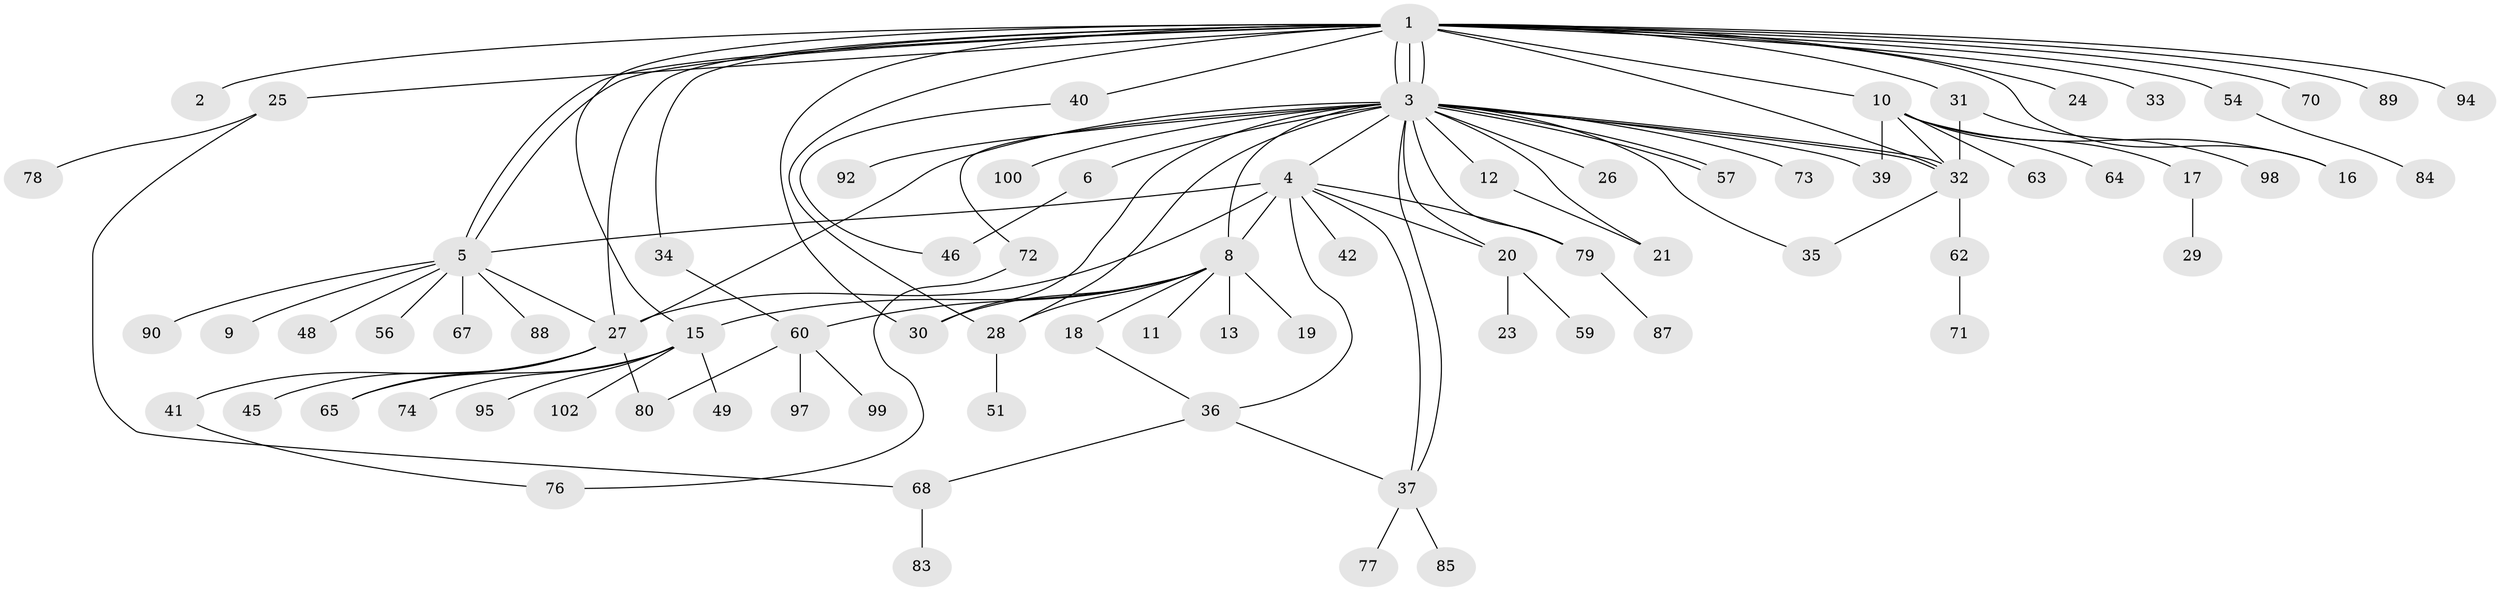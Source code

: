 // original degree distribution, {24: 0.00980392156862745, 1: 0.4411764705882353, 25: 0.00980392156862745, 9: 0.00980392156862745, 10: 0.0196078431372549, 2: 0.29411764705882354, 7: 0.0196078431372549, 6: 0.029411764705882353, 4: 0.058823529411764705, 3: 0.10784313725490197}
// Generated by graph-tools (version 1.1) at 2025/41/03/06/25 10:41:50]
// undirected, 79 vertices, 111 edges
graph export_dot {
graph [start="1"]
  node [color=gray90,style=filled];
  1 [super="+38"];
  2;
  3 [super="+47"];
  4 [super="+7"];
  5;
  6;
  8 [super="+53"];
  9;
  10 [super="+14"];
  11;
  12;
  13;
  15 [super="+22"];
  16;
  17;
  18;
  19;
  20;
  21 [super="+44"];
  23;
  24;
  25 [super="+58"];
  26;
  27 [super="+55"];
  28;
  29 [super="+69"];
  30;
  31;
  32 [super="+52"];
  33;
  34;
  35 [super="+82"];
  36 [super="+61"];
  37 [super="+75"];
  39 [super="+43"];
  40;
  41;
  42;
  45;
  46 [super="+50"];
  48 [super="+101"];
  49 [super="+66"];
  51 [super="+96"];
  54 [super="+81"];
  56;
  57;
  59;
  60 [super="+93"];
  62;
  63;
  64;
  65;
  67;
  68;
  70;
  71;
  72 [super="+86"];
  73;
  74;
  76;
  77;
  78;
  79 [super="+91"];
  80;
  83;
  84;
  85;
  87;
  88;
  89;
  90;
  92;
  94;
  95;
  97;
  98;
  99;
  100;
  102;
  1 -- 2;
  1 -- 3;
  1 -- 3;
  1 -- 3;
  1 -- 5;
  1 -- 5;
  1 -- 10;
  1 -- 15 [weight=2];
  1 -- 16;
  1 -- 24;
  1 -- 25;
  1 -- 27;
  1 -- 28;
  1 -- 30;
  1 -- 31;
  1 -- 32;
  1 -- 33;
  1 -- 34;
  1 -- 40;
  1 -- 54;
  1 -- 70;
  1 -- 89;
  1 -- 94;
  3 -- 4;
  3 -- 6;
  3 -- 8;
  3 -- 12;
  3 -- 20;
  3 -- 26;
  3 -- 30;
  3 -- 32 [weight=2];
  3 -- 32;
  3 -- 35;
  3 -- 37;
  3 -- 57;
  3 -- 57;
  3 -- 72;
  3 -- 73;
  3 -- 92;
  3 -- 100;
  3 -- 28;
  3 -- 27;
  3 -- 79;
  3 -- 39;
  3 -- 21;
  4 -- 5;
  4 -- 8;
  4 -- 20;
  4 -- 36;
  4 -- 37;
  4 -- 42;
  4 -- 79;
  4 -- 27;
  5 -- 9;
  5 -- 48;
  5 -- 56;
  5 -- 67;
  5 -- 88;
  5 -- 90;
  5 -- 27;
  6 -- 46;
  8 -- 11;
  8 -- 13;
  8 -- 15;
  8 -- 18;
  8 -- 19;
  8 -- 28;
  8 -- 60;
  8 -- 30;
  10 -- 17;
  10 -- 32;
  10 -- 39;
  10 -- 63;
  10 -- 64;
  10 -- 16;
  12 -- 21;
  15 -- 49;
  15 -- 65;
  15 -- 74;
  15 -- 95;
  15 -- 102;
  17 -- 29;
  18 -- 36;
  20 -- 23;
  20 -- 59;
  25 -- 78;
  25 -- 68;
  27 -- 41;
  27 -- 45;
  27 -- 80;
  27 -- 65;
  28 -- 51;
  31 -- 32;
  31 -- 98;
  32 -- 35;
  32 -- 62;
  34 -- 60;
  36 -- 68;
  36 -- 37;
  37 -- 85;
  37 -- 77;
  40 -- 46;
  41 -- 76;
  54 -- 84;
  60 -- 80;
  60 -- 97;
  60 -- 99;
  62 -- 71;
  68 -- 83;
  72 -- 76;
  79 -- 87;
}
